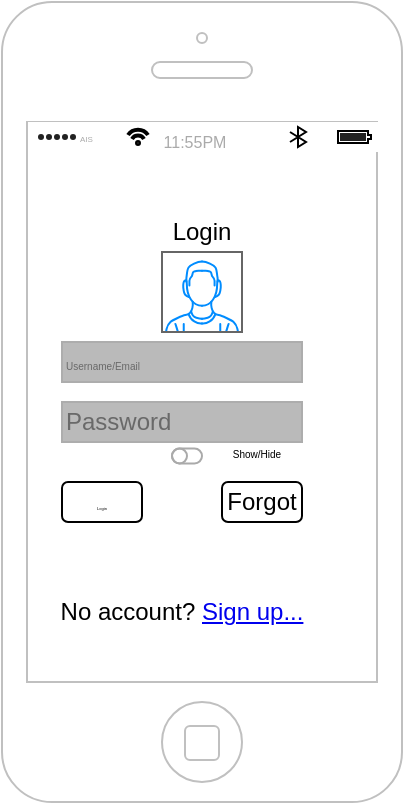 <mxfile version="21.4.0" type="github" pages="2">
  <diagram name="Page-1" id="B1b4Kk_K3aIzqKwMmGGo">
    <mxGraphModel dx="700" dy="381" grid="1" gridSize="10" guides="1" tooltips="1" connect="1" arrows="1" fold="1" page="1" pageScale="1" pageWidth="850" pageHeight="1100" math="0" shadow="0">
      <root>
        <mxCell id="0" />
        <mxCell id="1" parent="0" />
        <mxCell id="AiorEY5EYVlcGgDcvZ3l-1" value="" style="html=1;verticalLabelPosition=bottom;labelBackgroundColor=#ffffff;verticalAlign=top;shadow=0;dashed=0;strokeWidth=1;shape=mxgraph.ios7.misc.iphone;strokeColor=#c0c0c0;" vertex="1" parent="1">
          <mxGeometry x="210" y="150" width="200" height="400" as="geometry" />
        </mxCell>
        <mxCell id="AiorEY5EYVlcGgDcvZ3l-3" value="" style="html=1;strokeWidth=1;shadow=0;dashed=0;shape=mxgraph.ios7ui.appBar;fillColor=#ffffff;gradientColor=none;sketch=0;hachureGap=4;pointerEvents=0;" vertex="1" parent="1">
          <mxGeometry x="223" y="210.0" width="175" height="15" as="geometry" />
        </mxCell>
        <mxCell id="AiorEY5EYVlcGgDcvZ3l-4" value="&lt;div&gt;AIS&lt;/div&gt;" style="shape=rect;sketch=0;align=left;fontSize=8;spacingLeft=24;fontSize=4;fontColor=#aaaaaa;strokeColor=none;fillColor=none;spacingTop=4;hachureGap=4;pointerEvents=0;html=1;" vertex="1" parent="AiorEY5EYVlcGgDcvZ3l-3">
          <mxGeometry y="0.5" width="50" height="13" relative="1" as="geometry">
            <mxPoint y="-7" as="offset" />
          </mxGeometry>
        </mxCell>
        <mxCell id="AiorEY5EYVlcGgDcvZ3l-5" value="11:55PM" style="shape=rect;sketch=0;fontSize=8;fontColor=#aaaaaa;strokeColor=none;fillColor=none;spacingTop=4;hachureGap=4;pointerEvents=0;html=1;" vertex="1" parent="AiorEY5EYVlcGgDcvZ3l-3">
          <mxGeometry x="0.5" y="0.5" width="50" height="13" relative="1" as="geometry">
            <mxPoint x="-30" y="-6.5" as="offset" />
          </mxGeometry>
        </mxCell>
        <mxCell id="AiorEY5EYVlcGgDcvZ3l-7" value="Login" style="text;html=1;strokeColor=none;fillColor=none;align=center;verticalAlign=middle;whiteSpace=wrap;rounded=0;" vertex="1" parent="1">
          <mxGeometry x="280" y="250" width="60" height="30" as="geometry" />
        </mxCell>
        <mxCell id="AiorEY5EYVlcGgDcvZ3l-8" value="&lt;div align=&quot;left&quot;&gt;&lt;font style=&quot;font-size: 5px;&quot; color=&quot;#696969&quot;&gt;Username/Email&lt;/font&gt;&lt;font color=&quot;#696969&quot;&gt;&lt;br&gt;&lt;/font&gt;&lt;/div&gt;" style="rounded=0;whiteSpace=wrap;html=1;strokeColor=#ADADAD;gradientColor=none;fillColor=#BABABA;align=left;" vertex="1" parent="1">
          <mxGeometry x="240" y="320" width="120" height="20" as="geometry" />
        </mxCell>
        <mxCell id="AiorEY5EYVlcGgDcvZ3l-9" value="&lt;font color=&quot;#696969&quot;&gt;Password&lt;/font&gt;" style="rounded=0;whiteSpace=wrap;html=1;strokeColor=#ADADAD;gradientColor=none;fillColor=#BABABA;align=left;" vertex="1" parent="1">
          <mxGeometry x="240" y="350" width="120" height="20" as="geometry" />
        </mxCell>
        <mxCell id="AiorEY5EYVlcGgDcvZ3l-12" value="&lt;font style=&quot;font-size: 2px;&quot;&gt;Login&lt;/font&gt;" style="rounded=1;whiteSpace=wrap;html=1;" vertex="1" parent="1">
          <mxGeometry x="240" y="390" width="40" height="20" as="geometry" />
        </mxCell>
        <mxCell id="AiorEY5EYVlcGgDcvZ3l-15" value="Forgot" style="rounded=1;whiteSpace=wrap;html=1;" vertex="1" parent="1">
          <mxGeometry x="320" y="390" width="40" height="20" as="geometry" />
        </mxCell>
        <mxCell id="VrmbUzClfCKkQYE4ObG8-1" value="No account? &lt;a href=&quot;data:page/id,QofEGmKyUvnmnp4F5BND&quot;&gt;Sign up...&lt;/a&gt;" style="text;html=1;strokeColor=none;fillColor=none;align=center;verticalAlign=middle;whiteSpace=wrap;rounded=0;" vertex="1" parent="1">
          <mxGeometry x="220" y="440" width="160" height="30" as="geometry" />
        </mxCell>
        <mxCell id="_MKB6CZbyiuSc55Uqn0p-1" value="" style="html=1;verticalLabelPosition=bottom;labelBackgroundColor=#ffffff;verticalAlign=top;shadow=0;dashed=0;strokeWidth=1;shape=mxgraph.ios7ui.onOffButton;buttonState=off;strokeColor=#38D145;strokeColor2=#aaaaaa;fillColor=#38D145;fillColor2=#ffffff;" vertex="1" parent="1">
          <mxGeometry x="295" y="373.25" width="10" height="7.5" as="geometry" />
        </mxCell>
        <mxCell id="_MKB6CZbyiuSc55Uqn0p-2" value="&lt;font style=&quot;font-size: 5px;&quot;&gt;Show/Hide&lt;/font&gt;" style="text;html=1;strokeColor=none;fillColor=none;align=center;verticalAlign=middle;whiteSpace=wrap;rounded=0;" vertex="1" parent="1">
          <mxGeometry x="320" y="366.75" width="35" height="14" as="geometry" />
        </mxCell>
        <mxCell id="_MKB6CZbyiuSc55Uqn0p-3" value="" style="verticalLabelPosition=bottom;shadow=0;dashed=0;align=center;html=1;verticalAlign=top;strokeWidth=1;shape=mxgraph.mockup.containers.userMale;strokeColor=#666666;strokeColor2=#008cff;" vertex="1" parent="1">
          <mxGeometry x="290" y="275" width="40" height="40" as="geometry" />
        </mxCell>
      </root>
    </mxGraphModel>
  </diagram>
  <diagram id="QofEGmKyUvnmnp4F5BND" name="Page-2">
    <mxGraphModel dx="1434" dy="782" grid="1" gridSize="10" guides="1" tooltips="1" connect="1" arrows="1" fold="1" page="1" pageScale="1" pageWidth="850" pageHeight="1100" math="0" shadow="0">
      <root>
        <mxCell id="0" />
        <mxCell id="1" parent="0" />
        <mxCell id="nNPtd8aBsyoqaADxjZ4j-1" value="" style="html=1;verticalLabelPosition=bottom;labelBackgroundColor=#ffffff;verticalAlign=top;shadow=0;dashed=0;strokeWidth=1;shape=mxgraph.ios7.misc.iphone;strokeColor=#c0c0c0;" vertex="1" parent="1">
          <mxGeometry x="210" y="150" width="200" height="400" as="geometry" />
        </mxCell>
        <mxCell id="nNPtd8aBsyoqaADxjZ4j-2" value="" style="html=1;strokeWidth=1;shadow=0;dashed=0;shape=mxgraph.ios7ui.appBar;fillColor=#ffffff;gradientColor=none;sketch=0;hachureGap=4;pointerEvents=0;" vertex="1" parent="1">
          <mxGeometry x="223" y="210.0" width="175" height="15" as="geometry" />
        </mxCell>
        <mxCell id="nNPtd8aBsyoqaADxjZ4j-3" value="&lt;div&gt;AIS&lt;/div&gt;" style="shape=rect;sketch=0;align=left;fontSize=8;spacingLeft=24;fontSize=4;fontColor=#aaaaaa;strokeColor=none;fillColor=none;spacingTop=4;hachureGap=4;pointerEvents=0;html=1;" vertex="1" parent="nNPtd8aBsyoqaADxjZ4j-2">
          <mxGeometry y="0.5" width="50" height="13" relative="1" as="geometry">
            <mxPoint y="-7" as="offset" />
          </mxGeometry>
        </mxCell>
        <mxCell id="nNPtd8aBsyoqaADxjZ4j-4" value="11:55PM" style="shape=rect;sketch=0;fontSize=8;fontColor=#aaaaaa;strokeColor=none;fillColor=none;spacingTop=4;hachureGap=4;pointerEvents=0;html=1;" vertex="1" parent="nNPtd8aBsyoqaADxjZ4j-2">
          <mxGeometry x="0.5" y="0.5" width="50" height="13" relative="1" as="geometry">
            <mxPoint x="-30" y="-6.5" as="offset" />
          </mxGeometry>
        </mxCell>
        <mxCell id="nNPtd8aBsyoqaADxjZ4j-5" value="&lt;div&gt;Sign Up&lt;/div&gt;" style="text;html=1;strokeColor=none;fillColor=none;align=center;verticalAlign=middle;whiteSpace=wrap;rounded=0;" vertex="1" parent="1">
          <mxGeometry x="280" y="250" width="60" height="30" as="geometry" />
        </mxCell>
        <mxCell id="nNPtd8aBsyoqaADxjZ4j-6" value="&lt;div align=&quot;left&quot;&gt;&lt;font style=&quot;font-size: 5px;&quot; color=&quot;#696969&quot;&gt;Email&lt;/font&gt;&lt;font color=&quot;#696969&quot;&gt;&lt;br&gt;&lt;/font&gt;&lt;/div&gt;" style="rounded=0;whiteSpace=wrap;html=1;strokeColor=#ADADAD;gradientColor=none;fillColor=#BABABA;align=left;" vertex="1" parent="1">
          <mxGeometry x="240" y="290" width="120" height="20" as="geometry" />
        </mxCell>
        <mxCell id="nNPtd8aBsyoqaADxjZ4j-7" value="&lt;font color=&quot;#696969&quot;&gt;Retype Password&lt;br&gt;&lt;/font&gt;" style="rounded=0;whiteSpace=wrap;html=1;strokeColor=#ADADAD;gradientColor=none;fillColor=#BABABA;align=left;" vertex="1" parent="1">
          <mxGeometry x="240" y="350" width="120" height="20" as="geometry" />
        </mxCell>
        <mxCell id="nNPtd8aBsyoqaADxjZ4j-8" value="Sign up" style="rounded=1;whiteSpace=wrap;html=1;" vertex="1" parent="1">
          <mxGeometry x="240" y="384" width="50" height="20" as="geometry" />
        </mxCell>
        <mxCell id="nNPtd8aBsyoqaADxjZ4j-9" value="" style="html=1;verticalLabelPosition=bottom;labelBackgroundColor=#ffffff;verticalAlign=top;shadow=0;dashed=0;strokeWidth=1;shape=mxgraph.ios7ui.onOffButton;buttonState=off;strokeColor=#38D145;strokeColor2=#aaaaaa;fillColor=#38D145;fillColor2=#ffffff;" vertex="1" parent="1">
          <mxGeometry x="295" y="373.25" width="10" height="7.5" as="geometry" />
        </mxCell>
        <mxCell id="nNPtd8aBsyoqaADxjZ4j-11" value="&lt;font style=&quot;font-size: 5px;&quot;&gt;Show/Hide&lt;/font&gt;" style="text;html=1;strokeColor=none;fillColor=none;align=center;verticalAlign=middle;whiteSpace=wrap;rounded=0;" vertex="1" parent="1">
          <mxGeometry x="320" y="366.75" width="35" height="14" as="geometry" />
        </mxCell>
        <mxCell id="tKPiHIES2GfdTVbbfaAv-1" value="&lt;div&gt;Already Have an Account?&lt;/div&gt;&lt;div&gt;&lt;a href=&quot;data:page/id,B1b4Kk_K3aIzqKwMmGGo&quot;&gt;Login...&lt;/a&gt;&lt;br&gt;&lt;/div&gt;" style="text;html=1;strokeColor=none;fillColor=none;align=center;verticalAlign=middle;whiteSpace=wrap;rounded=0;" vertex="1" parent="1">
          <mxGeometry x="230" y="440" width="160" height="30" as="geometry" />
        </mxCell>
        <mxCell id="tKPiHIES2GfdTVbbfaAv-2" value="&lt;font color=&quot;#696969&quot;&gt;Password&lt;/font&gt;" style="rounded=0;whiteSpace=wrap;html=1;strokeColor=#ADADAD;gradientColor=none;fillColor=#BABABA;align=left;" vertex="1" parent="1">
          <mxGeometry x="240" y="320" width="120" height="20" as="geometry" />
        </mxCell>
        <mxCell id="FhanYxhWiHUCCw9zTMnb-1" value="" style="html=1;verticalLabelPosition=bottom;labelBackgroundColor=#ffffff;verticalAlign=top;shadow=0;dashed=0;strokeWidth=1;shape=mxgraph.ios7ui.onOffButton;buttonState=off;strokeColor=#38D145;strokeColor2=#aaaaaa;fillColor=#38D145;fillColor2=#ffffff;" vertex="1" parent="1">
          <mxGeometry x="295" y="342.5" width="10" height="7.5" as="geometry" />
        </mxCell>
        <mxCell id="FhanYxhWiHUCCw9zTMnb-2" value="&lt;font style=&quot;font-size: 5px;&quot;&gt;Show/Hide&lt;/font&gt;" style="text;html=1;strokeColor=none;fillColor=none;align=center;verticalAlign=middle;whiteSpace=wrap;rounded=0;" vertex="1" parent="1">
          <mxGeometry x="320" y="336" width="35" height="14" as="geometry" />
        </mxCell>
      </root>
    </mxGraphModel>
  </diagram>
</mxfile>
